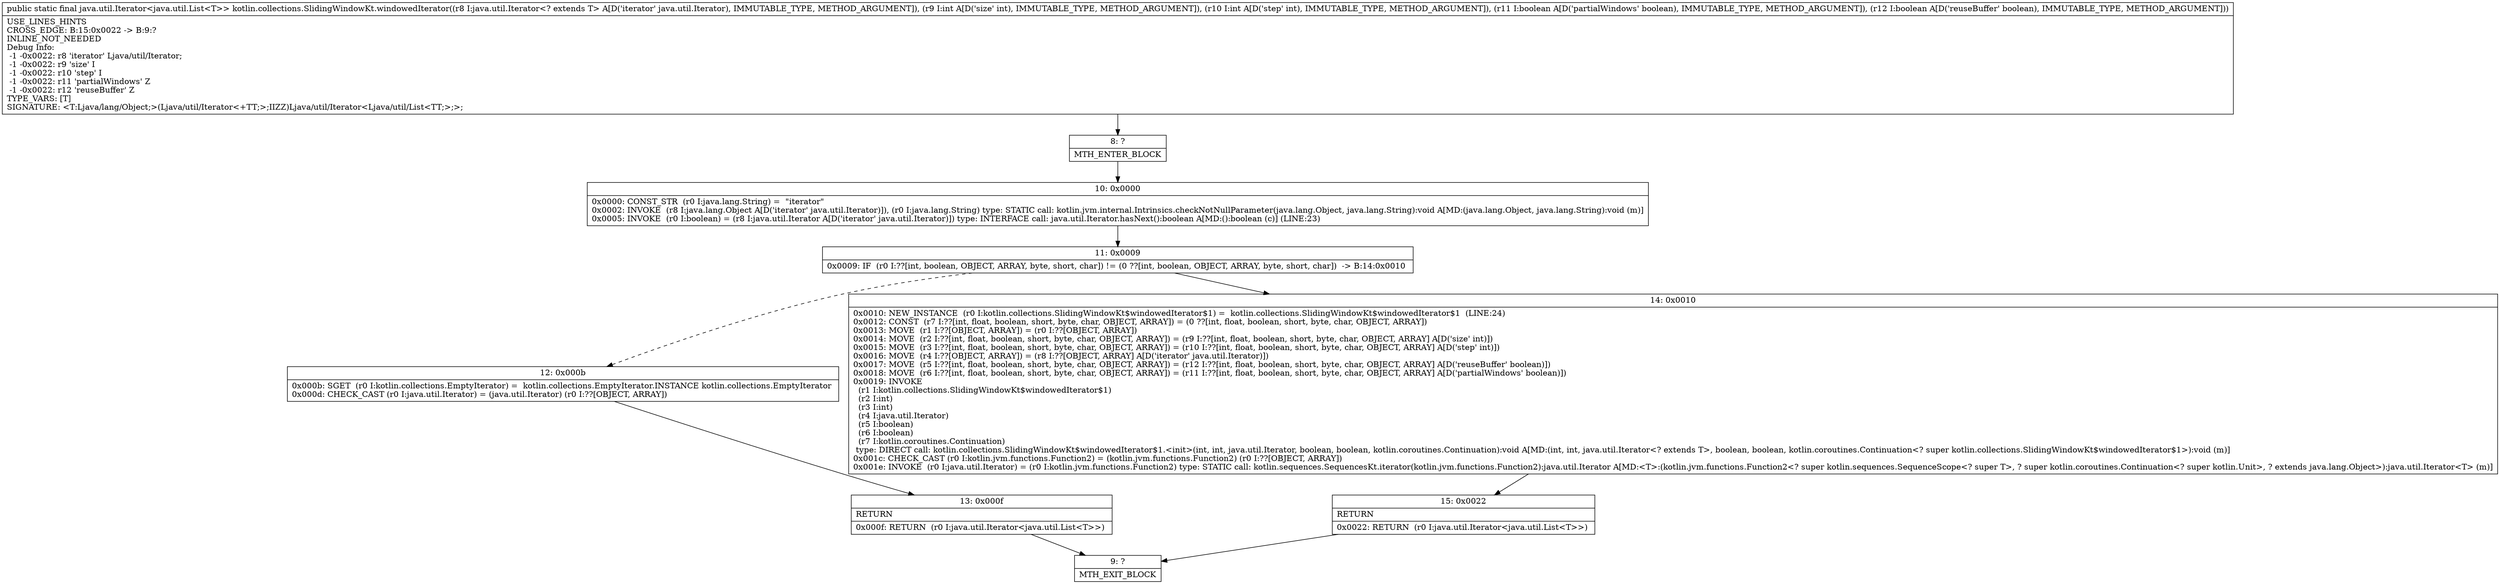 digraph "CFG forkotlin.collections.SlidingWindowKt.windowedIterator(Ljava\/util\/Iterator;IIZZ)Ljava\/util\/Iterator;" {
Node_8 [shape=record,label="{8\:\ ?|MTH_ENTER_BLOCK\l}"];
Node_10 [shape=record,label="{10\:\ 0x0000|0x0000: CONST_STR  (r0 I:java.lang.String) =  \"iterator\" \l0x0002: INVOKE  (r8 I:java.lang.Object A[D('iterator' java.util.Iterator)]), (r0 I:java.lang.String) type: STATIC call: kotlin.jvm.internal.Intrinsics.checkNotNullParameter(java.lang.Object, java.lang.String):void A[MD:(java.lang.Object, java.lang.String):void (m)]\l0x0005: INVOKE  (r0 I:boolean) = (r8 I:java.util.Iterator A[D('iterator' java.util.Iterator)]) type: INTERFACE call: java.util.Iterator.hasNext():boolean A[MD:():boolean (c)] (LINE:23)\l}"];
Node_11 [shape=record,label="{11\:\ 0x0009|0x0009: IF  (r0 I:??[int, boolean, OBJECT, ARRAY, byte, short, char]) != (0 ??[int, boolean, OBJECT, ARRAY, byte, short, char])  \-\> B:14:0x0010 \l}"];
Node_12 [shape=record,label="{12\:\ 0x000b|0x000b: SGET  (r0 I:kotlin.collections.EmptyIterator) =  kotlin.collections.EmptyIterator.INSTANCE kotlin.collections.EmptyIterator \l0x000d: CHECK_CAST (r0 I:java.util.Iterator) = (java.util.Iterator) (r0 I:??[OBJECT, ARRAY]) \l}"];
Node_13 [shape=record,label="{13\:\ 0x000f|RETURN\l|0x000f: RETURN  (r0 I:java.util.Iterator\<java.util.List\<T\>\>) \l}"];
Node_9 [shape=record,label="{9\:\ ?|MTH_EXIT_BLOCK\l}"];
Node_14 [shape=record,label="{14\:\ 0x0010|0x0010: NEW_INSTANCE  (r0 I:kotlin.collections.SlidingWindowKt$windowedIterator$1) =  kotlin.collections.SlidingWindowKt$windowedIterator$1  (LINE:24)\l0x0012: CONST  (r7 I:??[int, float, boolean, short, byte, char, OBJECT, ARRAY]) = (0 ??[int, float, boolean, short, byte, char, OBJECT, ARRAY]) \l0x0013: MOVE  (r1 I:??[OBJECT, ARRAY]) = (r0 I:??[OBJECT, ARRAY]) \l0x0014: MOVE  (r2 I:??[int, float, boolean, short, byte, char, OBJECT, ARRAY]) = (r9 I:??[int, float, boolean, short, byte, char, OBJECT, ARRAY] A[D('size' int)]) \l0x0015: MOVE  (r3 I:??[int, float, boolean, short, byte, char, OBJECT, ARRAY]) = (r10 I:??[int, float, boolean, short, byte, char, OBJECT, ARRAY] A[D('step' int)]) \l0x0016: MOVE  (r4 I:??[OBJECT, ARRAY]) = (r8 I:??[OBJECT, ARRAY] A[D('iterator' java.util.Iterator)]) \l0x0017: MOVE  (r5 I:??[int, float, boolean, short, byte, char, OBJECT, ARRAY]) = (r12 I:??[int, float, boolean, short, byte, char, OBJECT, ARRAY] A[D('reuseBuffer' boolean)]) \l0x0018: MOVE  (r6 I:??[int, float, boolean, short, byte, char, OBJECT, ARRAY]) = (r11 I:??[int, float, boolean, short, byte, char, OBJECT, ARRAY] A[D('partialWindows' boolean)]) \l0x0019: INVOKE  \l  (r1 I:kotlin.collections.SlidingWindowKt$windowedIterator$1)\l  (r2 I:int)\l  (r3 I:int)\l  (r4 I:java.util.Iterator)\l  (r5 I:boolean)\l  (r6 I:boolean)\l  (r7 I:kotlin.coroutines.Continuation)\l type: DIRECT call: kotlin.collections.SlidingWindowKt$windowedIterator$1.\<init\>(int, int, java.util.Iterator, boolean, boolean, kotlin.coroutines.Continuation):void A[MD:(int, int, java.util.Iterator\<? extends T\>, boolean, boolean, kotlin.coroutines.Continuation\<? super kotlin.collections.SlidingWindowKt$windowedIterator$1\>):void (m)]\l0x001c: CHECK_CAST (r0 I:kotlin.jvm.functions.Function2) = (kotlin.jvm.functions.Function2) (r0 I:??[OBJECT, ARRAY]) \l0x001e: INVOKE  (r0 I:java.util.Iterator) = (r0 I:kotlin.jvm.functions.Function2) type: STATIC call: kotlin.sequences.SequencesKt.iterator(kotlin.jvm.functions.Function2):java.util.Iterator A[MD:\<T\>:(kotlin.jvm.functions.Function2\<? super kotlin.sequences.SequenceScope\<? super T\>, ? super kotlin.coroutines.Continuation\<? super kotlin.Unit\>, ? extends java.lang.Object\>):java.util.Iterator\<T\> (m)]\l}"];
Node_15 [shape=record,label="{15\:\ 0x0022|RETURN\l|0x0022: RETURN  (r0 I:java.util.Iterator\<java.util.List\<T\>\>) \l}"];
MethodNode[shape=record,label="{public static final java.util.Iterator\<java.util.List\<T\>\> kotlin.collections.SlidingWindowKt.windowedIterator((r8 I:java.util.Iterator\<? extends T\> A[D('iterator' java.util.Iterator), IMMUTABLE_TYPE, METHOD_ARGUMENT]), (r9 I:int A[D('size' int), IMMUTABLE_TYPE, METHOD_ARGUMENT]), (r10 I:int A[D('step' int), IMMUTABLE_TYPE, METHOD_ARGUMENT]), (r11 I:boolean A[D('partialWindows' boolean), IMMUTABLE_TYPE, METHOD_ARGUMENT]), (r12 I:boolean A[D('reuseBuffer' boolean), IMMUTABLE_TYPE, METHOD_ARGUMENT]))  | USE_LINES_HINTS\lCROSS_EDGE: B:15:0x0022 \-\> B:9:?\lINLINE_NOT_NEEDED\lDebug Info:\l  \-1 \-0x0022: r8 'iterator' Ljava\/util\/Iterator;\l  \-1 \-0x0022: r9 'size' I\l  \-1 \-0x0022: r10 'step' I\l  \-1 \-0x0022: r11 'partialWindows' Z\l  \-1 \-0x0022: r12 'reuseBuffer' Z\lTYPE_VARS: [T]\lSIGNATURE: \<T:Ljava\/lang\/Object;\>(Ljava\/util\/Iterator\<+TT;\>;IIZZ)Ljava\/util\/Iterator\<Ljava\/util\/List\<TT;\>;\>;\l}"];
MethodNode -> Node_8;Node_8 -> Node_10;
Node_10 -> Node_11;
Node_11 -> Node_12[style=dashed];
Node_11 -> Node_14;
Node_12 -> Node_13;
Node_13 -> Node_9;
Node_14 -> Node_15;
Node_15 -> Node_9;
}

